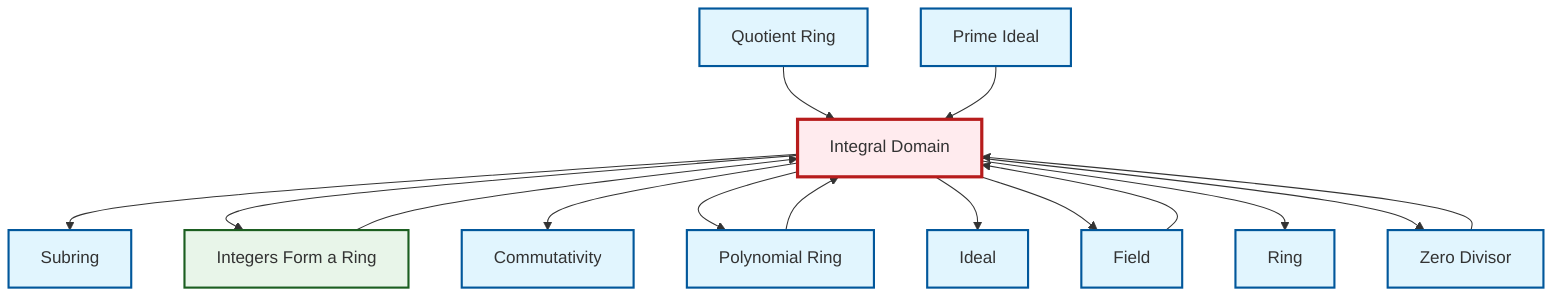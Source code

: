 graph TD
    classDef definition fill:#e1f5fe,stroke:#01579b,stroke-width:2px
    classDef theorem fill:#f3e5f5,stroke:#4a148c,stroke-width:2px
    classDef axiom fill:#fff3e0,stroke:#e65100,stroke-width:2px
    classDef example fill:#e8f5e9,stroke:#1b5e20,stroke-width:2px
    classDef current fill:#ffebee,stroke:#b71c1c,stroke-width:3px
    def-ideal["Ideal"]:::definition
    def-integral-domain["Integral Domain"]:::definition
    def-prime-ideal["Prime Ideal"]:::definition
    def-subring["Subring"]:::definition
    def-zero-divisor["Zero Divisor"]:::definition
    ex-integers-ring["Integers Form a Ring"]:::example
    def-quotient-ring["Quotient Ring"]:::definition
    def-field["Field"]:::definition
    def-commutativity["Commutativity"]:::definition
    def-ring["Ring"]:::definition
    def-polynomial-ring["Polynomial Ring"]:::definition
    def-integral-domain --> def-subring
    def-quotient-ring --> def-integral-domain
    def-field --> def-integral-domain
    def-integral-domain --> ex-integers-ring
    def-integral-domain --> def-commutativity
    def-integral-domain --> def-polynomial-ring
    def-prime-ideal --> def-integral-domain
    def-integral-domain --> def-ideal
    ex-integers-ring --> def-integral-domain
    def-polynomial-ring --> def-integral-domain
    def-integral-domain --> def-field
    def-integral-domain --> def-ring
    def-zero-divisor --> def-integral-domain
    def-integral-domain --> def-zero-divisor
    class def-integral-domain current